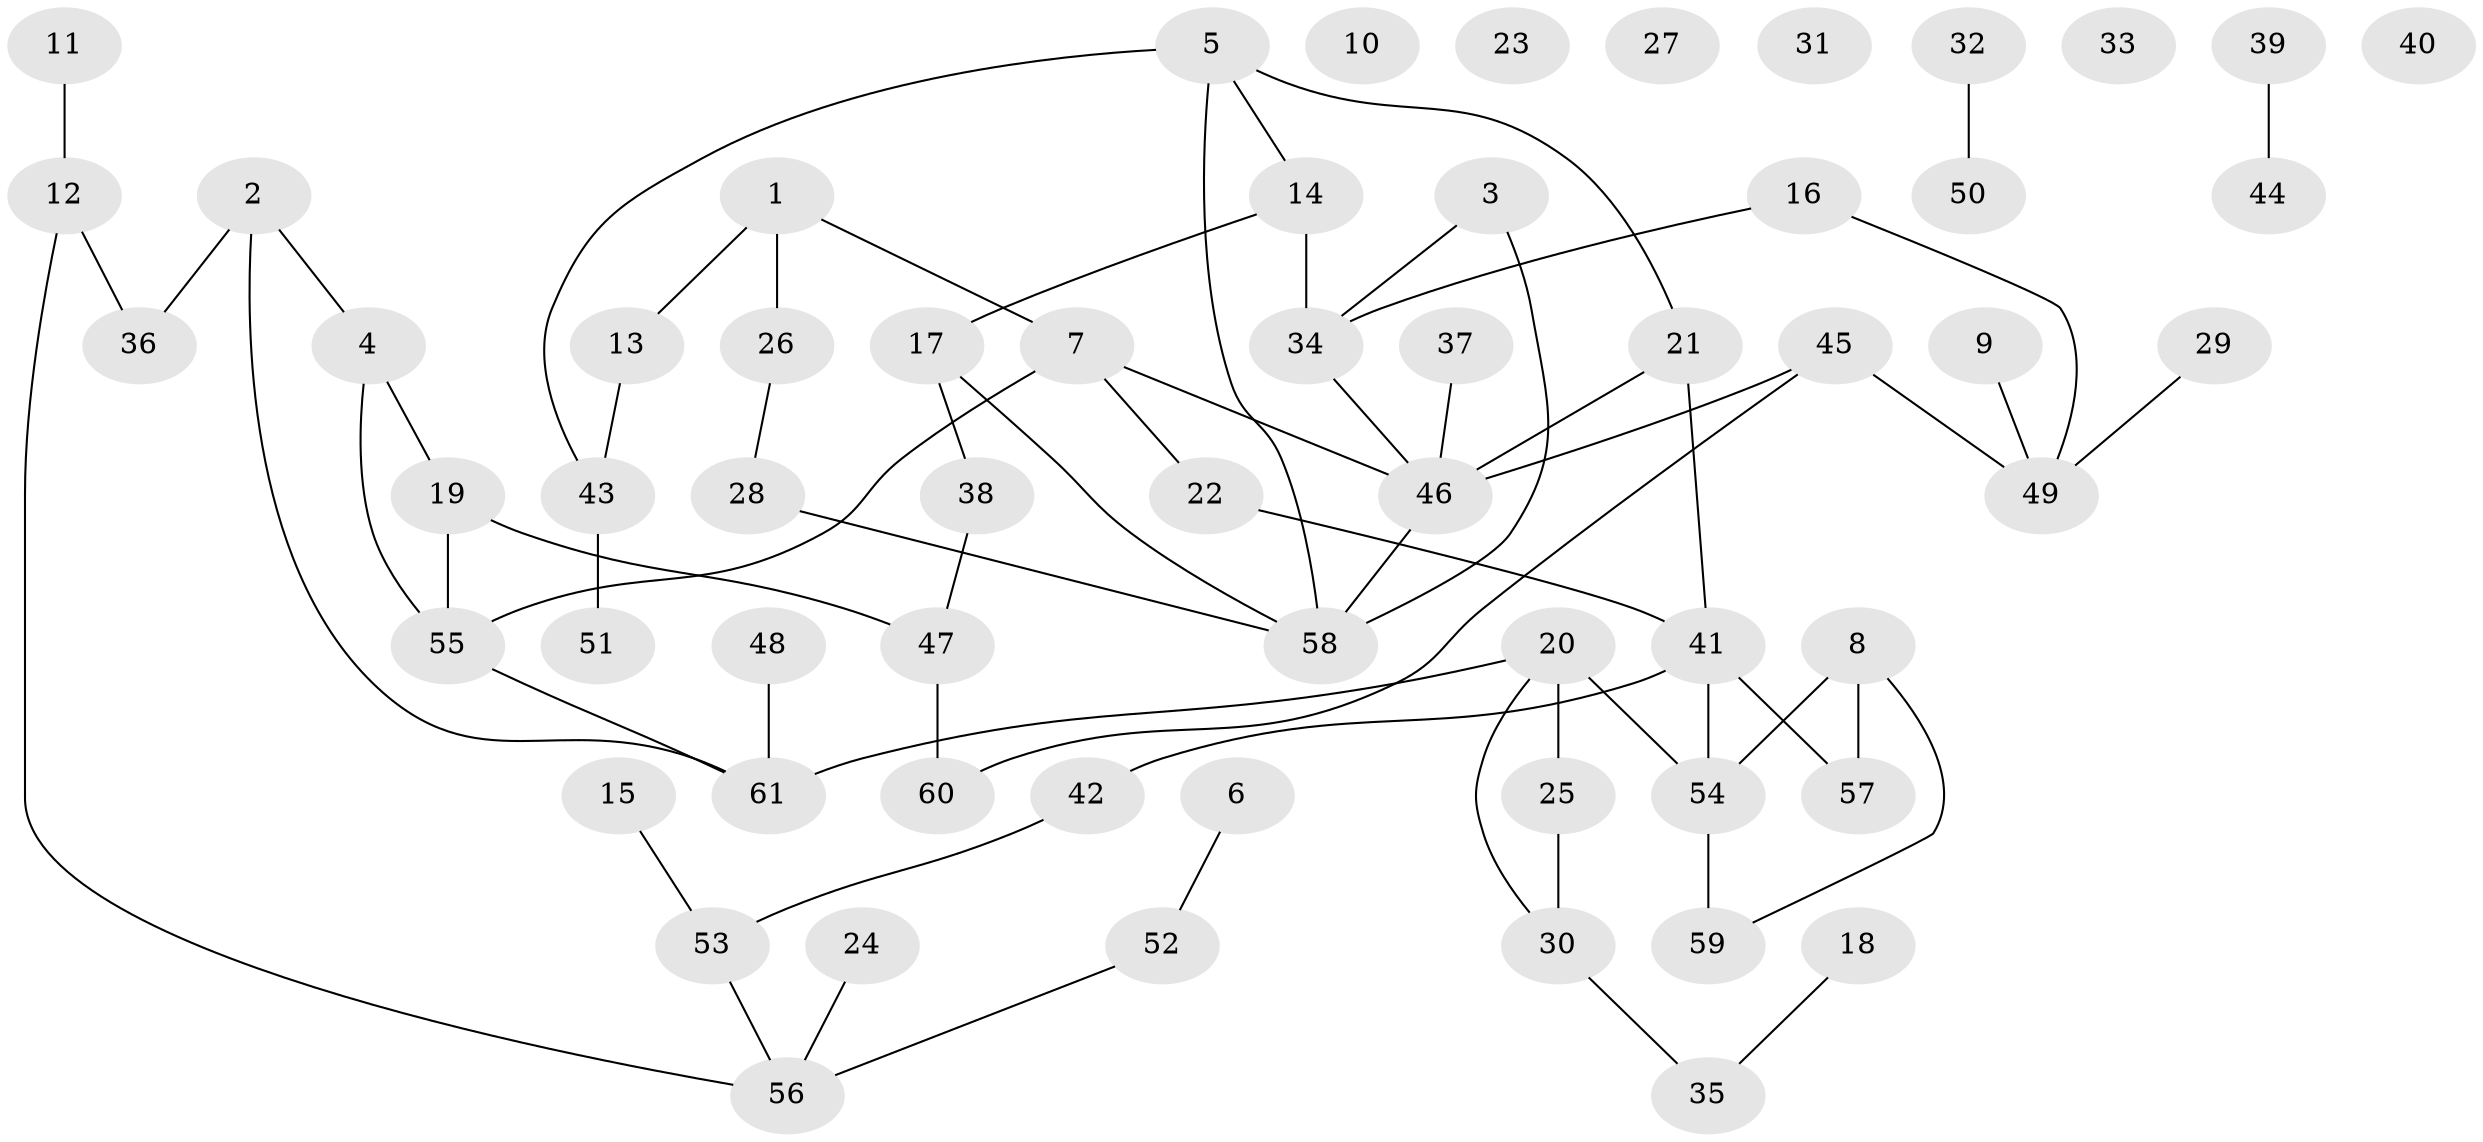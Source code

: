 // Generated by graph-tools (version 1.1) at 2025/40/03/09/25 04:40:40]
// undirected, 61 vertices, 69 edges
graph export_dot {
graph [start="1"]
  node [color=gray90,style=filled];
  1;
  2;
  3;
  4;
  5;
  6;
  7;
  8;
  9;
  10;
  11;
  12;
  13;
  14;
  15;
  16;
  17;
  18;
  19;
  20;
  21;
  22;
  23;
  24;
  25;
  26;
  27;
  28;
  29;
  30;
  31;
  32;
  33;
  34;
  35;
  36;
  37;
  38;
  39;
  40;
  41;
  42;
  43;
  44;
  45;
  46;
  47;
  48;
  49;
  50;
  51;
  52;
  53;
  54;
  55;
  56;
  57;
  58;
  59;
  60;
  61;
  1 -- 7;
  1 -- 13;
  1 -- 26;
  2 -- 4;
  2 -- 36;
  2 -- 61;
  3 -- 34;
  3 -- 58;
  4 -- 19;
  4 -- 55;
  5 -- 14;
  5 -- 21;
  5 -- 43;
  5 -- 58;
  6 -- 52;
  7 -- 22;
  7 -- 46;
  7 -- 55;
  8 -- 54;
  8 -- 57;
  8 -- 59;
  9 -- 49;
  11 -- 12;
  12 -- 36;
  12 -- 56;
  13 -- 43;
  14 -- 17;
  14 -- 34;
  15 -- 53;
  16 -- 34;
  16 -- 49;
  17 -- 38;
  17 -- 58;
  18 -- 35;
  19 -- 47;
  19 -- 55;
  20 -- 25;
  20 -- 30;
  20 -- 54;
  20 -- 61;
  21 -- 41;
  21 -- 46;
  22 -- 41;
  24 -- 56;
  25 -- 30;
  26 -- 28;
  28 -- 58;
  29 -- 49;
  30 -- 35;
  32 -- 50;
  34 -- 46;
  37 -- 46;
  38 -- 47;
  39 -- 44;
  41 -- 42;
  41 -- 54;
  41 -- 57;
  42 -- 53;
  43 -- 51;
  45 -- 46;
  45 -- 49;
  45 -- 60;
  46 -- 58;
  47 -- 60;
  48 -- 61;
  52 -- 56;
  53 -- 56;
  54 -- 59;
  55 -- 61;
}
